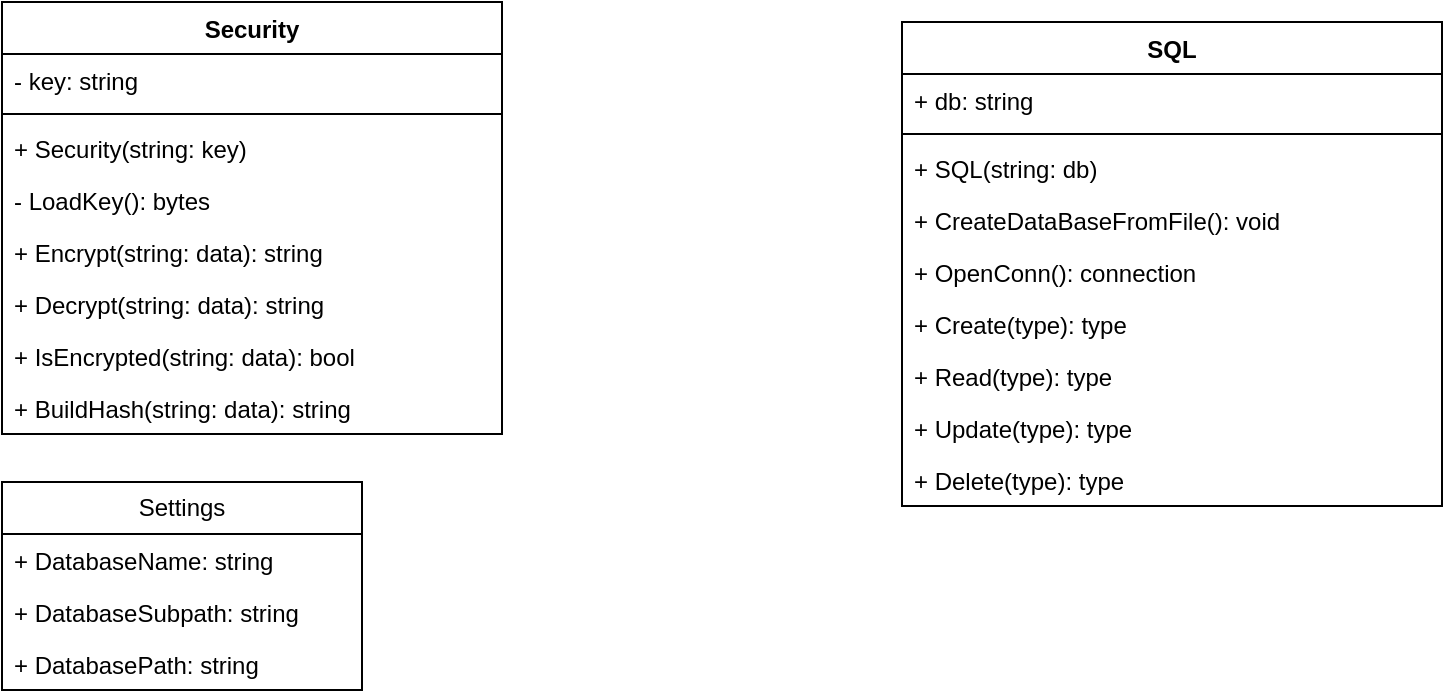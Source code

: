 <mxfile version="24.7.7">
  <diagram id="C5RBs43oDa-KdzZeNtuy" name="Page-1">
    <mxGraphModel dx="1226" dy="627" grid="1" gridSize="10" guides="1" tooltips="1" connect="1" arrows="1" fold="1" page="1" pageScale="1" pageWidth="827" pageHeight="1169" math="0" shadow="0">
      <root>
        <mxCell id="WIyWlLk6GJQsqaUBKTNV-0" />
        <mxCell id="WIyWlLk6GJQsqaUBKTNV-1" parent="WIyWlLk6GJQsqaUBKTNV-0" />
        <mxCell id="XHx1AiS_i5TAphhGyzKs-0" value="Security" style="swimlane;fontStyle=1;align=center;verticalAlign=top;childLayout=stackLayout;horizontal=1;startSize=26;horizontalStack=0;resizeParent=1;resizeParentMax=0;resizeLast=0;collapsible=1;marginBottom=0;whiteSpace=wrap;html=1;" vertex="1" parent="WIyWlLk6GJQsqaUBKTNV-1">
          <mxGeometry x="20" y="30" width="250" height="216" as="geometry" />
        </mxCell>
        <mxCell id="XHx1AiS_i5TAphhGyzKs-1" value="- key: string" style="text;strokeColor=none;fillColor=none;align=left;verticalAlign=top;spacingLeft=4;spacingRight=4;overflow=hidden;rotatable=0;points=[[0,0.5],[1,0.5]];portConstraint=eastwest;whiteSpace=wrap;html=1;" vertex="1" parent="XHx1AiS_i5TAphhGyzKs-0">
          <mxGeometry y="26" width="250" height="26" as="geometry" />
        </mxCell>
        <mxCell id="XHx1AiS_i5TAphhGyzKs-2" value="" style="line;strokeWidth=1;fillColor=none;align=left;verticalAlign=middle;spacingTop=-1;spacingLeft=3;spacingRight=3;rotatable=0;labelPosition=right;points=[];portConstraint=eastwest;strokeColor=inherit;" vertex="1" parent="XHx1AiS_i5TAphhGyzKs-0">
          <mxGeometry y="52" width="250" height="8" as="geometry" />
        </mxCell>
        <mxCell id="XHx1AiS_i5TAphhGyzKs-3" value="+ Security(string: key)" style="text;strokeColor=none;fillColor=none;align=left;verticalAlign=top;spacingLeft=4;spacingRight=4;overflow=hidden;rotatable=0;points=[[0,0.5],[1,0.5]];portConstraint=eastwest;whiteSpace=wrap;html=1;" vertex="1" parent="XHx1AiS_i5TAphhGyzKs-0">
          <mxGeometry y="60" width="250" height="26" as="geometry" />
        </mxCell>
        <mxCell id="XHx1AiS_i5TAphhGyzKs-5" value="- LoadKey(): bytes" style="text;strokeColor=none;fillColor=none;align=left;verticalAlign=top;spacingLeft=4;spacingRight=4;overflow=hidden;rotatable=0;points=[[0,0.5],[1,0.5]];portConstraint=eastwest;whiteSpace=wrap;html=1;" vertex="1" parent="XHx1AiS_i5TAphhGyzKs-0">
          <mxGeometry y="86" width="250" height="26" as="geometry" />
        </mxCell>
        <mxCell id="XHx1AiS_i5TAphhGyzKs-6" value="+ Encrypt(string: data): string" style="text;strokeColor=none;fillColor=none;align=left;verticalAlign=top;spacingLeft=4;spacingRight=4;overflow=hidden;rotatable=0;points=[[0,0.5],[1,0.5]];portConstraint=eastwest;whiteSpace=wrap;html=1;" vertex="1" parent="XHx1AiS_i5TAphhGyzKs-0">
          <mxGeometry y="112" width="250" height="26" as="geometry" />
        </mxCell>
        <mxCell id="XHx1AiS_i5TAphhGyzKs-7" value="+ Decrypt(string: data): string" style="text;strokeColor=none;fillColor=none;align=left;verticalAlign=top;spacingLeft=4;spacingRight=4;overflow=hidden;rotatable=0;points=[[0,0.5],[1,0.5]];portConstraint=eastwest;whiteSpace=wrap;html=1;" vertex="1" parent="XHx1AiS_i5TAphhGyzKs-0">
          <mxGeometry y="138" width="250" height="26" as="geometry" />
        </mxCell>
        <mxCell id="XHx1AiS_i5TAphhGyzKs-8" value="+ IsEncrypted(string: data): bool" style="text;strokeColor=none;fillColor=none;align=left;verticalAlign=top;spacingLeft=4;spacingRight=4;overflow=hidden;rotatable=0;points=[[0,0.5],[1,0.5]];portConstraint=eastwest;whiteSpace=wrap;html=1;" vertex="1" parent="XHx1AiS_i5TAphhGyzKs-0">
          <mxGeometry y="164" width="250" height="26" as="geometry" />
        </mxCell>
        <mxCell id="XHx1AiS_i5TAphhGyzKs-9" value="+ BuildHash(string: data): string" style="text;strokeColor=none;fillColor=none;align=left;verticalAlign=top;spacingLeft=4;spacingRight=4;overflow=hidden;rotatable=0;points=[[0,0.5],[1,0.5]];portConstraint=eastwest;whiteSpace=wrap;html=1;" vertex="1" parent="XHx1AiS_i5TAphhGyzKs-0">
          <mxGeometry y="190" width="250" height="26" as="geometry" />
        </mxCell>
        <mxCell id="XHx1AiS_i5TAphhGyzKs-10" value="SQL" style="swimlane;fontStyle=1;align=center;verticalAlign=top;childLayout=stackLayout;horizontal=1;startSize=26;horizontalStack=0;resizeParent=1;resizeParentMax=0;resizeLast=0;collapsible=1;marginBottom=0;whiteSpace=wrap;html=1;" vertex="1" parent="WIyWlLk6GJQsqaUBKTNV-1">
          <mxGeometry x="470" y="40" width="270" height="242" as="geometry" />
        </mxCell>
        <mxCell id="XHx1AiS_i5TAphhGyzKs-11" value="+ db: string" style="text;strokeColor=none;fillColor=none;align=left;verticalAlign=top;spacingLeft=4;spacingRight=4;overflow=hidden;rotatable=0;points=[[0,0.5],[1,0.5]];portConstraint=eastwest;whiteSpace=wrap;html=1;" vertex="1" parent="XHx1AiS_i5TAphhGyzKs-10">
          <mxGeometry y="26" width="270" height="26" as="geometry" />
        </mxCell>
        <mxCell id="XHx1AiS_i5TAphhGyzKs-12" value="" style="line;strokeWidth=1;fillColor=none;align=left;verticalAlign=middle;spacingTop=-1;spacingLeft=3;spacingRight=3;rotatable=0;labelPosition=right;points=[];portConstraint=eastwest;strokeColor=inherit;" vertex="1" parent="XHx1AiS_i5TAphhGyzKs-10">
          <mxGeometry y="52" width="270" height="8" as="geometry" />
        </mxCell>
        <mxCell id="XHx1AiS_i5TAphhGyzKs-13" value="+ SQL(string: db)" style="text;strokeColor=none;fillColor=none;align=left;verticalAlign=top;spacingLeft=4;spacingRight=4;overflow=hidden;rotatable=0;points=[[0,0.5],[1,0.5]];portConstraint=eastwest;whiteSpace=wrap;html=1;" vertex="1" parent="XHx1AiS_i5TAphhGyzKs-10">
          <mxGeometry y="60" width="270" height="26" as="geometry" />
        </mxCell>
        <mxCell id="XHx1AiS_i5TAphhGyzKs-29" value="+ CreateDataBaseFromFile(): void" style="text;strokeColor=none;fillColor=none;align=left;verticalAlign=top;spacingLeft=4;spacingRight=4;overflow=hidden;rotatable=0;points=[[0,0.5],[1,0.5]];portConstraint=eastwest;whiteSpace=wrap;html=1;" vertex="1" parent="XHx1AiS_i5TAphhGyzKs-10">
          <mxGeometry y="86" width="270" height="26" as="geometry" />
        </mxCell>
        <mxCell id="XHx1AiS_i5TAphhGyzKs-14" value="+ OpenConn(): connection" style="text;strokeColor=none;fillColor=none;align=left;verticalAlign=top;spacingLeft=4;spacingRight=4;overflow=hidden;rotatable=0;points=[[0,0.5],[1,0.5]];portConstraint=eastwest;whiteSpace=wrap;html=1;" vertex="1" parent="XHx1AiS_i5TAphhGyzKs-10">
          <mxGeometry y="112" width="270" height="26" as="geometry" />
        </mxCell>
        <mxCell id="XHx1AiS_i5TAphhGyzKs-15" value="+ Create(type): type" style="text;strokeColor=none;fillColor=none;align=left;verticalAlign=top;spacingLeft=4;spacingRight=4;overflow=hidden;rotatable=0;points=[[0,0.5],[1,0.5]];portConstraint=eastwest;whiteSpace=wrap;html=1;" vertex="1" parent="XHx1AiS_i5TAphhGyzKs-10">
          <mxGeometry y="138" width="270" height="26" as="geometry" />
        </mxCell>
        <mxCell id="XHx1AiS_i5TAphhGyzKs-17" value="+ Read(type): type" style="text;strokeColor=none;fillColor=none;align=left;verticalAlign=top;spacingLeft=4;spacingRight=4;overflow=hidden;rotatable=0;points=[[0,0.5],[1,0.5]];portConstraint=eastwest;whiteSpace=wrap;html=1;" vertex="1" parent="XHx1AiS_i5TAphhGyzKs-10">
          <mxGeometry y="164" width="270" height="26" as="geometry" />
        </mxCell>
        <mxCell id="XHx1AiS_i5TAphhGyzKs-18" value="+ Update(type): type" style="text;strokeColor=none;fillColor=none;align=left;verticalAlign=top;spacingLeft=4;spacingRight=4;overflow=hidden;rotatable=0;points=[[0,0.5],[1,0.5]];portConstraint=eastwest;whiteSpace=wrap;html=1;" vertex="1" parent="XHx1AiS_i5TAphhGyzKs-10">
          <mxGeometry y="190" width="270" height="26" as="geometry" />
        </mxCell>
        <mxCell id="XHx1AiS_i5TAphhGyzKs-19" value="+ Delete(type): type" style="text;strokeColor=none;fillColor=none;align=left;verticalAlign=top;spacingLeft=4;spacingRight=4;overflow=hidden;rotatable=0;points=[[0,0.5],[1,0.5]];portConstraint=eastwest;whiteSpace=wrap;html=1;" vertex="1" parent="XHx1AiS_i5TAphhGyzKs-10">
          <mxGeometry y="216" width="270" height="26" as="geometry" />
        </mxCell>
        <mxCell id="XHx1AiS_i5TAphhGyzKs-36" value="Settings" style="swimlane;fontStyle=0;childLayout=stackLayout;horizontal=1;startSize=26;fillColor=none;horizontalStack=0;resizeParent=1;resizeParentMax=0;resizeLast=0;collapsible=1;marginBottom=0;whiteSpace=wrap;html=1;" vertex="1" parent="WIyWlLk6GJQsqaUBKTNV-1">
          <mxGeometry x="20" y="270" width="180" height="104" as="geometry" />
        </mxCell>
        <mxCell id="XHx1AiS_i5TAphhGyzKs-37" value="+ DatabaseName: string" style="text;strokeColor=none;fillColor=none;align=left;verticalAlign=top;spacingLeft=4;spacingRight=4;overflow=hidden;rotatable=0;points=[[0,0.5],[1,0.5]];portConstraint=eastwest;whiteSpace=wrap;html=1;" vertex="1" parent="XHx1AiS_i5TAphhGyzKs-36">
          <mxGeometry y="26" width="180" height="26" as="geometry" />
        </mxCell>
        <mxCell id="XHx1AiS_i5TAphhGyzKs-38" value="+ DatabaseSubpath: string" style="text;strokeColor=none;fillColor=none;align=left;verticalAlign=top;spacingLeft=4;spacingRight=4;overflow=hidden;rotatable=0;points=[[0,0.5],[1,0.5]];portConstraint=eastwest;whiteSpace=wrap;html=1;" vertex="1" parent="XHx1AiS_i5TAphhGyzKs-36">
          <mxGeometry y="52" width="180" height="26" as="geometry" />
        </mxCell>
        <mxCell id="XHx1AiS_i5TAphhGyzKs-39" value="+ DatabasePath: string" style="text;strokeColor=none;fillColor=none;align=left;verticalAlign=top;spacingLeft=4;spacingRight=4;overflow=hidden;rotatable=0;points=[[0,0.5],[1,0.5]];portConstraint=eastwest;whiteSpace=wrap;html=1;" vertex="1" parent="XHx1AiS_i5TAphhGyzKs-36">
          <mxGeometry y="78" width="180" height="26" as="geometry" />
        </mxCell>
      </root>
    </mxGraphModel>
  </diagram>
</mxfile>
